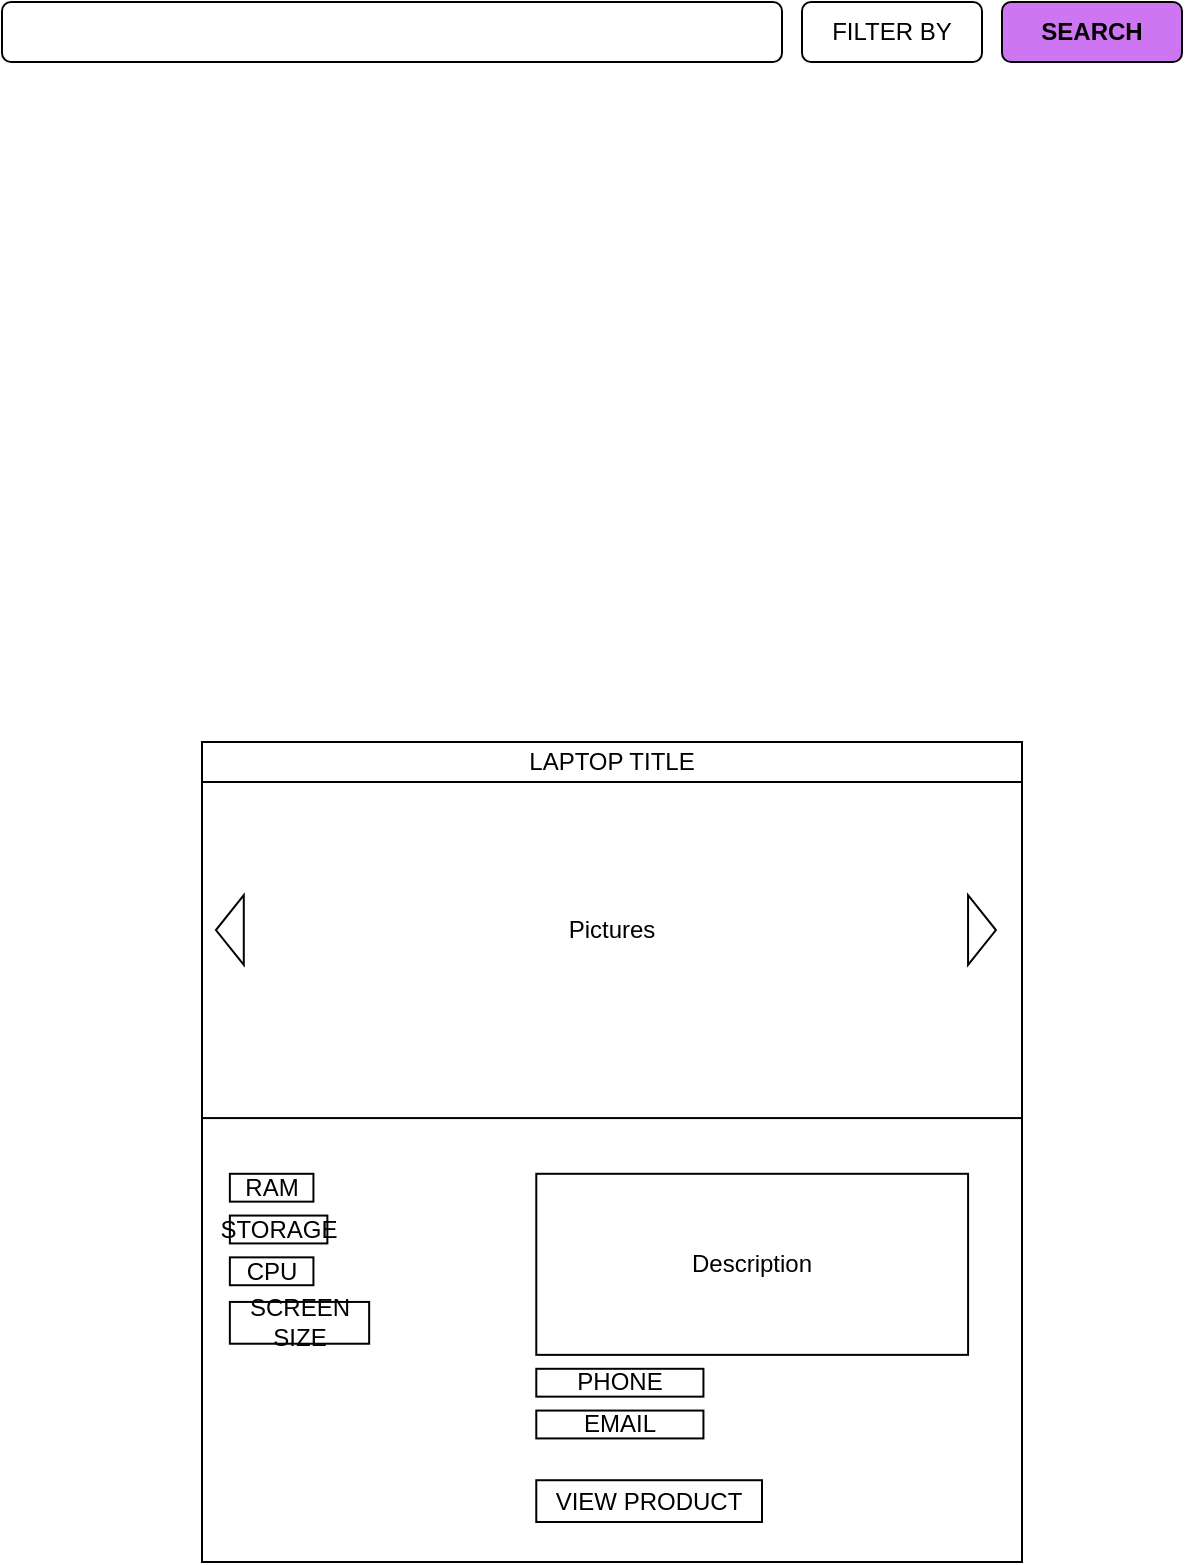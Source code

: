 <mxfile>
    <diagram id="x58EBcbyUYkNpFSWLoJ2" name="Page-1">
        <mxGraphModel dx="880" dy="586" grid="1" gridSize="10" guides="1" tooltips="1" connect="1" arrows="1" fold="1" page="1" pageScale="1" pageWidth="850" pageHeight="1100" math="0" shadow="0">
            <root>
                <mxCell id="0"/>
                <mxCell id="1" parent="0"/>
                <mxCell id="26" value="" style="group" vertex="1" connectable="0" parent="1">
                    <mxGeometry x="230" y="400" width="410" height="410" as="geometry"/>
                </mxCell>
                <mxCell id="2" value="" style="whiteSpace=wrap;html=1;aspect=fixed;" parent="26" vertex="1">
                    <mxGeometry width="410" height="410" as="geometry"/>
                </mxCell>
                <mxCell id="6" style="edgeStyle=none;html=1;" parent="26" source="5" target="2" edge="1">
                    <mxGeometry relative="1" as="geometry"/>
                </mxCell>
                <mxCell id="5" value="Pictures" style="rounded=0;whiteSpace=wrap;html=1;" parent="26" vertex="1">
                    <mxGeometry width="410" height="188.04" as="geometry"/>
                </mxCell>
                <mxCell id="7" value="" style="triangle;whiteSpace=wrap;html=1;" parent="26" vertex="1">
                    <mxGeometry x="383.037" y="76.607" width="13.929" height="34.821" as="geometry"/>
                </mxCell>
                <mxCell id="8" value="" style="triangle;whiteSpace=wrap;html=1;rotation=-180;" parent="26" vertex="1">
                    <mxGeometry x="6.964" y="76.607" width="13.929" height="34.821" as="geometry"/>
                </mxCell>
                <mxCell id="9" value="RAM" style="rounded=0;whiteSpace=wrap;html=1;" parent="26" vertex="1">
                    <mxGeometry x="13.929" y="215.893" width="41.786" height="13.929" as="geometry"/>
                </mxCell>
                <mxCell id="10" value="STORAGE" style="rounded=0;whiteSpace=wrap;html=1;" parent="26" vertex="1">
                    <mxGeometry x="13.929" y="236.786" width="48.75" height="13.929" as="geometry"/>
                </mxCell>
                <mxCell id="11" value="CPU" style="rounded=0;whiteSpace=wrap;html=1;" parent="26" vertex="1">
                    <mxGeometry x="13.929" y="257.679" width="41.786" height="13.929" as="geometry"/>
                </mxCell>
                <mxCell id="32" style="edgeStyle=none;html=1;exitX=0.5;exitY=1;exitDx=0;exitDy=0;fontColor=#000000;" edge="1" parent="26" source="12" target="5">
                    <mxGeometry relative="1" as="geometry"/>
                </mxCell>
                <mxCell id="12" value="LAPTOP TITLE" style="rounded=0;whiteSpace=wrap;html=1;" parent="26" vertex="1">
                    <mxGeometry width="410" height="20" as="geometry"/>
                </mxCell>
                <mxCell id="13" value="SCREEN SIZE" style="rounded=0;whiteSpace=wrap;html=1;" parent="26" vertex="1">
                    <mxGeometry x="13.929" y="279.964" width="69.643" height="20.893" as="geometry"/>
                </mxCell>
                <mxCell id="20" value="Description" style="rounded=0;whiteSpace=wrap;html=1;" vertex="1" parent="26">
                    <mxGeometry x="167.143" y="215.893" width="215.893" height="90.536" as="geometry"/>
                </mxCell>
                <mxCell id="22" value="PHONE" style="rounded=0;whiteSpace=wrap;html=1;" vertex="1" parent="26">
                    <mxGeometry x="167.143" y="313.393" width="83.571" height="13.929" as="geometry"/>
                </mxCell>
                <mxCell id="23" value="EMAIL" style="rounded=0;whiteSpace=wrap;html=1;" vertex="1" parent="26">
                    <mxGeometry x="167.143" y="334.286" width="83.571" height="13.929" as="geometry"/>
                </mxCell>
                <mxCell id="25" value="VIEW PRODUCT" style="rounded=0;whiteSpace=wrap;html=1;" vertex="1" parent="26">
                    <mxGeometry x="167.14" y="369.11" width="112.86" height="20.89" as="geometry"/>
                </mxCell>
                <mxCell id="31" value="" style="group" vertex="1" connectable="0" parent="1">
                    <mxGeometry x="130" y="30" width="590" height="30" as="geometry"/>
                </mxCell>
                <mxCell id="28" value="" style="rounded=1;whiteSpace=wrap;html=1;" vertex="1" parent="31">
                    <mxGeometry width="390" height="30" as="geometry"/>
                </mxCell>
                <mxCell id="29" value="FILTER BY" style="rounded=1;whiteSpace=wrap;html=1;" vertex="1" parent="31">
                    <mxGeometry x="400" width="90" height="30" as="geometry"/>
                </mxCell>
                <mxCell id="30" value="SEARCH" style="rounded=1;whiteSpace=wrap;html=1;fillColor=#CE76F1;fontColor=#000000;fontStyle=1" vertex="1" parent="31">
                    <mxGeometry x="500" width="90" height="30" as="geometry"/>
                </mxCell>
            </root>
        </mxGraphModel>
    </diagram>
</mxfile>